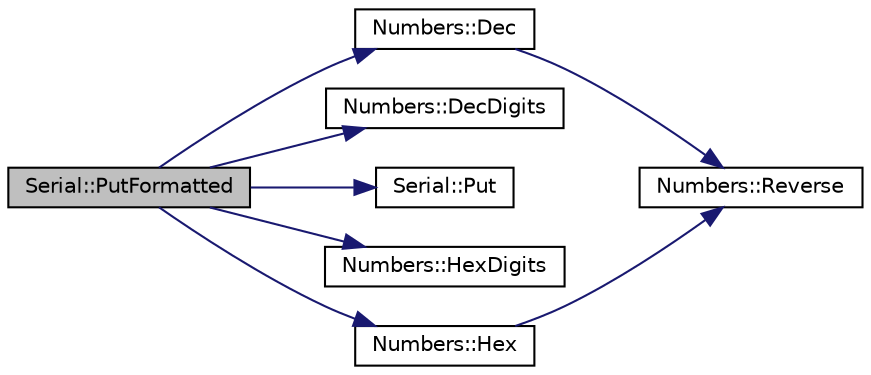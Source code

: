 digraph "Serial::PutFormatted"
{
  edge [fontname="Helvetica",fontsize="10",labelfontname="Helvetica",labelfontsize="10"];
  node [fontname="Helvetica",fontsize="10",shape=record];
  rankdir="LR";
  Node1 [label="Serial::PutFormatted",height=0.2,width=0.4,color="black", fillcolor="grey75", style="filled" fontcolor="black"];
  Node1 -> Node2 [color="midnightblue",fontsize="10",style="solid",fontname="Helvetica"];
  Node2 [label="Numbers::Dec",height=0.2,width=0.4,color="black", fillcolor="white", style="filled",URL="$classNumbers.html#ae09e5edb64c90cc8e96ffa0448480913",tooltip="Converts a decimal number to it&#39;s string representation."];
  Node2 -> Node3 [color="midnightblue",fontsize="10",style="solid",fontname="Helvetica"];
  Node3 [label="Numbers::Reverse",height=0.2,width=0.4,color="black", fillcolor="white", style="filled",URL="$classNumbers.html#aece35044b3a518cf718313c9b327cb79",tooltip="Reverse the order of a string&#39;s characters, in place."];
  Node1 -> Node4 [color="midnightblue",fontsize="10",style="solid",fontname="Helvetica"];
  Node4 [label="Numbers::DecDigits",height=0.2,width=0.4,color="black", fillcolor="white", style="filled",URL="$classNumbers.html#af6e77f5a7ecb28560811829bca7b96cd",tooltip="Calculate the number of digits in the decimal representation of a number."];
  Node1 -> Node5 [color="midnightblue",fontsize="10",style="solid",fontname="Helvetica"];
  Node5 [label="Serial::Put",height=0.2,width=0.4,color="black", fillcolor="white", style="filled",URL="$classSerial.html#a9cc9f1300669c411690390b0399db3e9",tooltip="Transmit a single character."];
  Node1 -> Node6 [color="midnightblue",fontsize="10",style="solid",fontname="Helvetica"];
  Node6 [label="Numbers::HexDigits",height=0.2,width=0.4,color="black", fillcolor="white", style="filled",URL="$classNumbers.html#a8d07dfd4d8a6e0235eff31e836ba6eb1",tooltip="Calculate the number of digits in the hexadecimal representation of a number."];
  Node1 -> Node7 [color="midnightblue",fontsize="10",style="solid",fontname="Helvetica"];
  Node7 [label="Numbers::Hex",height=0.2,width=0.4,color="black", fillcolor="white", style="filled",URL="$classNumbers.html#a52fabba8e32d14cb5cf261fd81c66bef",tooltip="Converts a hex number to it&#39;s string representation."];
  Node7 -> Node3 [color="midnightblue",fontsize="10",style="solid",fontname="Helvetica"];
}
